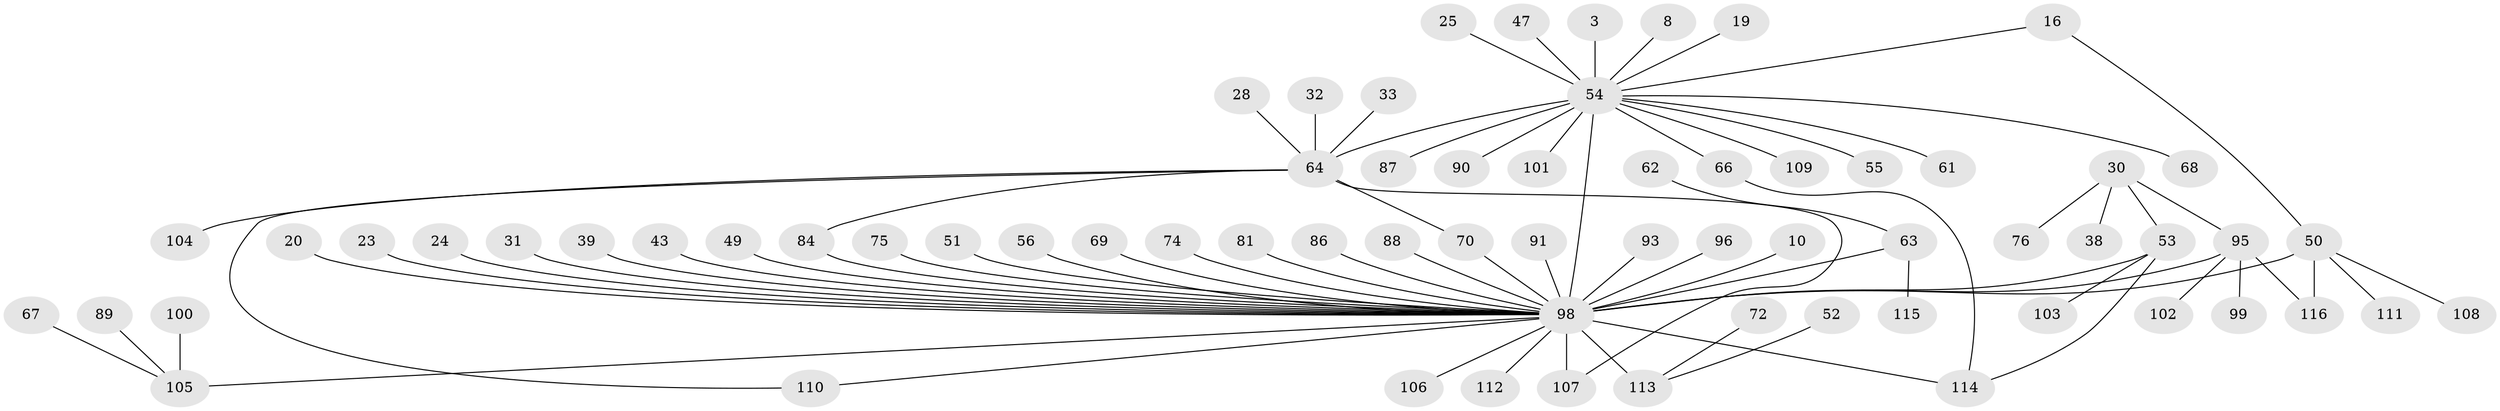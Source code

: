 // original degree distribution, {9: 0.008620689655172414, 14: 0.008620689655172414, 1: 0.5, 7: 0.008620689655172414, 3: 0.1206896551724138, 38: 0.008620689655172414, 2: 0.23275862068965517, 5: 0.034482758620689655, 6: 0.04310344827586207, 8: 0.008620689655172414, 4: 0.02586206896551724}
// Generated by graph-tools (version 1.1) at 2025/50/03/04/25 21:50:07]
// undirected, 69 vertices, 77 edges
graph export_dot {
graph [start="1"]
  node [color=gray90,style=filled];
  3;
  8;
  10;
  16;
  19;
  20;
  23;
  24;
  25;
  28;
  30;
  31;
  32;
  33;
  38;
  39;
  43;
  47;
  49 [super="+21"];
  50 [super="+41"];
  51;
  52;
  53 [super="+14"];
  54 [super="+13+27+29"];
  55;
  56 [super="+42"];
  61;
  62 [super="+46"];
  63 [super="+22"];
  64 [super="+4+26"];
  66 [super="+15"];
  67;
  68;
  69;
  70 [super="+65"];
  72;
  74 [super="+7"];
  75;
  76 [super="+45"];
  81;
  84 [super="+59"];
  86;
  87;
  88;
  89;
  90;
  91 [super="+37"];
  93;
  95 [super="+78+94"];
  96;
  98 [super="+97+18+6"];
  99;
  100;
  101;
  102;
  103;
  104;
  105 [super="+73+77"];
  106 [super="+11+44"];
  107 [super="+79"];
  108;
  109;
  110 [super="+35+71"];
  111;
  112;
  113 [super="+82"];
  114 [super="+48+57+92"];
  115 [super="+83"];
  116 [super="+60"];
  3 -- 54;
  8 -- 54;
  10 -- 98;
  16 -- 50;
  16 -- 54;
  19 -- 54;
  20 -- 98;
  23 -- 98;
  24 -- 98;
  25 -- 54;
  28 -- 64;
  30 -- 38;
  30 -- 53 [weight=2];
  30 -- 95;
  30 -- 76;
  31 -- 98;
  32 -- 64;
  33 -- 64;
  39 -- 98;
  43 -- 98;
  47 -- 54;
  49 -- 98;
  50 -- 108;
  50 -- 111;
  50 -- 116;
  50 -- 98 [weight=2];
  51 -- 98;
  52 -- 113;
  53 -- 103;
  53 -- 114;
  53 -- 98;
  54 -- 61;
  54 -- 90;
  54 -- 68;
  54 -- 101;
  54 -- 64 [weight=3];
  54 -- 66 [weight=2];
  54 -- 109;
  54 -- 55;
  54 -- 87;
  54 -- 98 [weight=6];
  56 -- 98;
  62 -- 63;
  63 -- 115;
  63 -- 98 [weight=3];
  64 -- 84;
  64 -- 104;
  64 -- 107;
  64 -- 110;
  64 -- 70;
  66 -- 114;
  67 -- 105;
  69 -- 98;
  70 -- 98;
  72 -- 113;
  74 -- 98;
  75 -- 98;
  81 -- 98;
  84 -- 98;
  86 -- 98;
  88 -- 98;
  89 -- 105;
  91 -- 98;
  93 -- 98;
  95 -- 99;
  95 -- 102;
  95 -- 116;
  95 -- 98 [weight=2];
  96 -- 98;
  98 -- 107 [weight=2];
  98 -- 110;
  98 -- 112;
  98 -- 113 [weight=4];
  98 -- 114;
  98 -- 105 [weight=2];
  98 -- 106;
  100 -- 105;
}
